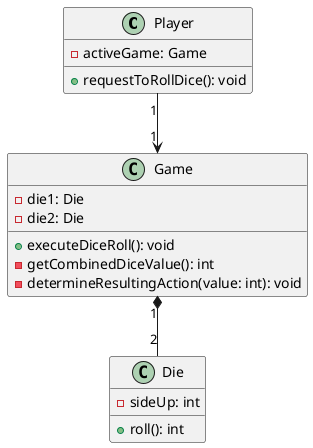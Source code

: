 @startuml
class Player {
  - activeGame: Game
  + requestToRollDice(): void
}

class Game {
  - die1: Die
  - die2: Die
  + executeDiceRoll(): void
  - getCombinedDiceValue(): int
  - determineResultingAction(value: int): void
}

class Die {
  - sideUp: int
  + roll(): int
}

Player "1" --> "1" Game
Game "1" *-- "2" Die
@enduml